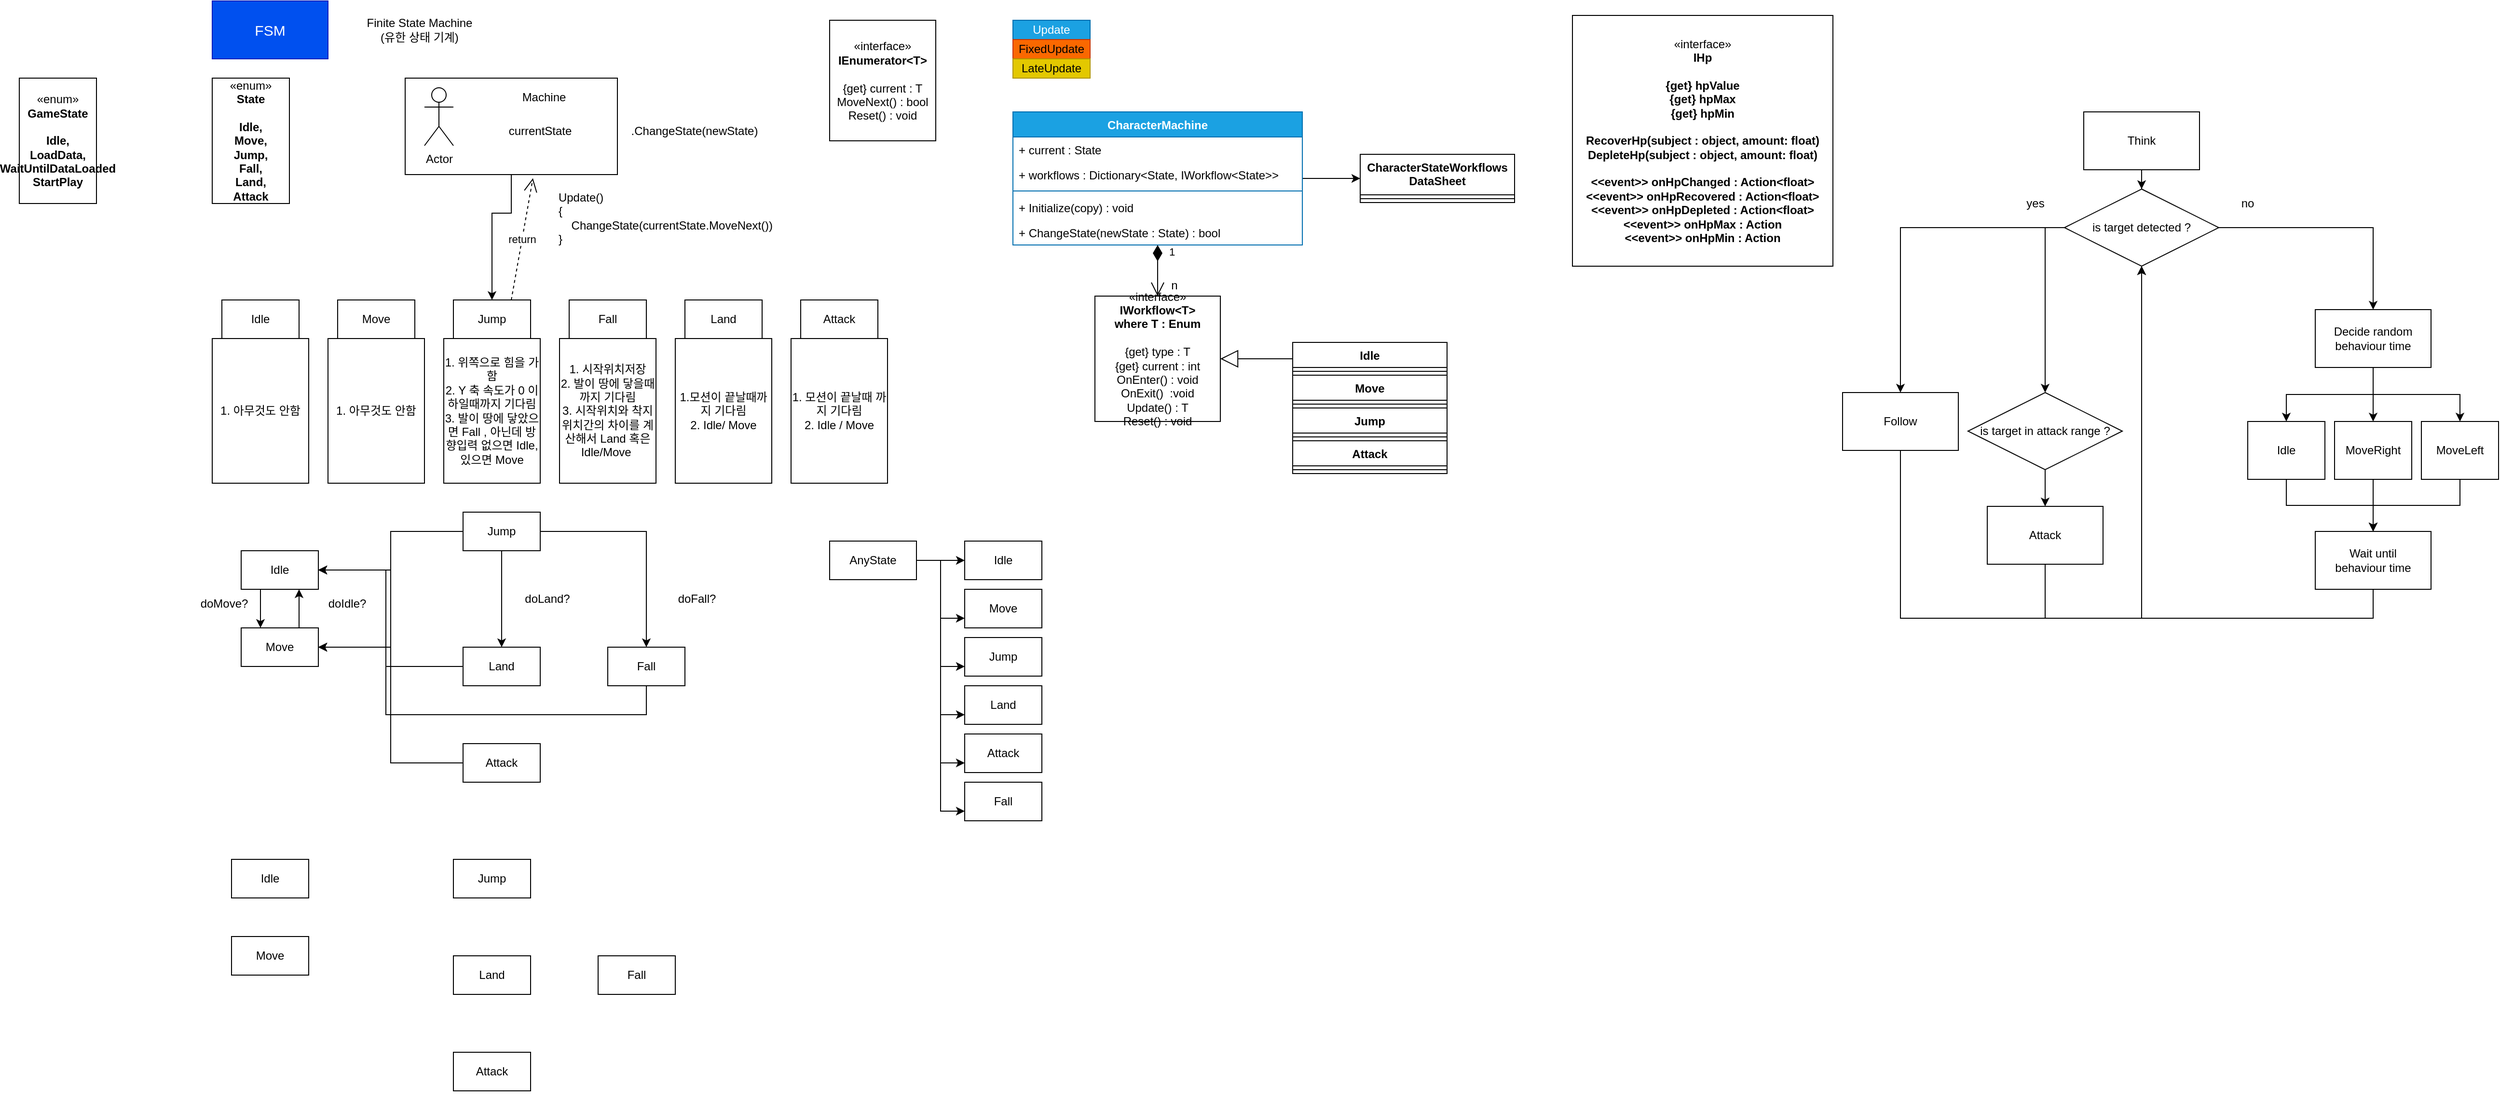 <mxfile version="22.0.3" type="device">
  <diagram id="C5RBs43oDa-KdzZeNtuy" name="Page-1">
    <mxGraphModel dx="2062" dy="628" grid="1" gridSize="10" guides="1" tooltips="1" connect="1" arrows="1" fold="1" page="1" pageScale="1" pageWidth="827" pageHeight="1169" math="0" shadow="0">
      <root>
        <mxCell id="WIyWlLk6GJQsqaUBKTNV-0" />
        <mxCell id="WIyWlLk6GJQsqaUBKTNV-1" parent="WIyWlLk6GJQsqaUBKTNV-0" />
        <mxCell id="bnlQOimCdnCWoGnJ-0to-18" style="edgeStyle=orthogonalEdgeStyle;rounded=0;orthogonalLoop=1;jettySize=auto;html=1;entryX=0.5;entryY=0;entryDx=0;entryDy=0;" parent="WIyWlLk6GJQsqaUBKTNV-1" source="bnlQOimCdnCWoGnJ-0to-15" target="bnlQOimCdnCWoGnJ-0to-5" edge="1">
          <mxGeometry relative="1" as="geometry">
            <Array as="points">
              <mxPoint x="330" y="240" />
              <mxPoint x="310" y="240" />
            </Array>
          </mxGeometry>
        </mxCell>
        <mxCell id="bnlQOimCdnCWoGnJ-0to-15" value="" style="rounded=0;whiteSpace=wrap;html=1;" parent="WIyWlLk6GJQsqaUBKTNV-1" vertex="1">
          <mxGeometry x="220" y="100" width="220" height="100" as="geometry" />
        </mxCell>
        <mxCell id="bnlQOimCdnCWoGnJ-0to-0" value="FSM" style="rounded=0;whiteSpace=wrap;html=1;fillColor=#0050ef;fontColor=#ffffff;strokeColor=#001DBC;fontSize=15;" parent="WIyWlLk6GJQsqaUBKTNV-1" vertex="1">
          <mxGeometry x="20" y="20" width="120" height="60" as="geometry" />
        </mxCell>
        <mxCell id="bnlQOimCdnCWoGnJ-0to-1" value="Finite State Machine&lt;br&gt;(유한 상태 기계)" style="text;html=1;strokeColor=none;fillColor=none;align=center;verticalAlign=middle;whiteSpace=wrap;rounded=0;" parent="WIyWlLk6GJQsqaUBKTNV-1" vertex="1">
          <mxGeometry x="150" y="20" width="170" height="60" as="geometry" />
        </mxCell>
        <mxCell id="bnlQOimCdnCWoGnJ-0to-2" value="Move" style="rounded=0;whiteSpace=wrap;html=1;" parent="WIyWlLk6GJQsqaUBKTNV-1" vertex="1">
          <mxGeometry x="150" y="330" width="80" height="40" as="geometry" />
        </mxCell>
        <mxCell id="bnlQOimCdnCWoGnJ-0to-3" value="Actor" style="shape=umlActor;verticalLabelPosition=bottom;verticalAlign=top;html=1;outlineConnect=0;" parent="WIyWlLk6GJQsqaUBKTNV-1" vertex="1">
          <mxGeometry x="240" y="110" width="30" height="60" as="geometry" />
        </mxCell>
        <mxCell id="bnlQOimCdnCWoGnJ-0to-4" value="Idle" style="rounded=0;whiteSpace=wrap;html=1;" parent="WIyWlLk6GJQsqaUBKTNV-1" vertex="1">
          <mxGeometry x="30" y="330" width="80" height="40" as="geometry" />
        </mxCell>
        <mxCell id="bnlQOimCdnCWoGnJ-0to-5" value="Jump" style="rounded=0;whiteSpace=wrap;html=1;" parent="WIyWlLk6GJQsqaUBKTNV-1" vertex="1">
          <mxGeometry x="270" y="330" width="80" height="40" as="geometry" />
        </mxCell>
        <mxCell id="bnlQOimCdnCWoGnJ-0to-6" value="Fall" style="rounded=0;whiteSpace=wrap;html=1;" parent="WIyWlLk6GJQsqaUBKTNV-1" vertex="1">
          <mxGeometry x="390" y="330" width="80" height="40" as="geometry" />
        </mxCell>
        <mxCell id="bnlQOimCdnCWoGnJ-0to-7" value="Land" style="rounded=0;whiteSpace=wrap;html=1;" parent="WIyWlLk6GJQsqaUBKTNV-1" vertex="1">
          <mxGeometry x="510" y="330" width="80" height="40" as="geometry" />
        </mxCell>
        <mxCell id="bnlQOimCdnCWoGnJ-0to-8" value="Attack" style="rounded=0;whiteSpace=wrap;html=1;" parent="WIyWlLk6GJQsqaUBKTNV-1" vertex="1">
          <mxGeometry x="630" y="330" width="80" height="40" as="geometry" />
        </mxCell>
        <mxCell id="bnlQOimCdnCWoGnJ-0to-9" value="1. 아무것도 안함" style="rounded=0;whiteSpace=wrap;html=1;" parent="WIyWlLk6GJQsqaUBKTNV-1" vertex="1">
          <mxGeometry x="20" y="370" width="100" height="150" as="geometry" />
        </mxCell>
        <mxCell id="bnlQOimCdnCWoGnJ-0to-10" value="1. 아무것도 안함" style="rounded=0;whiteSpace=wrap;html=1;" parent="WIyWlLk6GJQsqaUBKTNV-1" vertex="1">
          <mxGeometry x="140" y="370" width="100" height="150" as="geometry" />
        </mxCell>
        <mxCell id="bnlQOimCdnCWoGnJ-0to-11" value="1. 위쪽으로 힘을 가함&lt;br&gt;2. Y 축 속도가 0 이하일때까지 기다림&lt;br&gt;3. 발이 땅에 닿았으면 Fall , 아닌데 방향입력 없으면 Idle, 있으면 Move" style="rounded=0;whiteSpace=wrap;html=1;" parent="WIyWlLk6GJQsqaUBKTNV-1" vertex="1">
          <mxGeometry x="260" y="370" width="100" height="150" as="geometry" />
        </mxCell>
        <mxCell id="bnlQOimCdnCWoGnJ-0to-12" value="1. 시작위치저장&lt;br&gt;2. 발이 땅에 닿을때 까지 기다림&lt;br&gt;3. 시작위치와 착지위치간의 차이를 계산해서 Land 혹은 Idle/Move&amp;nbsp;" style="rounded=0;whiteSpace=wrap;html=1;" parent="WIyWlLk6GJQsqaUBKTNV-1" vertex="1">
          <mxGeometry x="380" y="370" width="100" height="150" as="geometry" />
        </mxCell>
        <mxCell id="bnlQOimCdnCWoGnJ-0to-13" value="1.모션이 끝날때까지 기다림&lt;br&gt;2. Idle/ Move" style="rounded=0;whiteSpace=wrap;html=1;" parent="WIyWlLk6GJQsqaUBKTNV-1" vertex="1">
          <mxGeometry x="500" y="370" width="100" height="150" as="geometry" />
        </mxCell>
        <mxCell id="bnlQOimCdnCWoGnJ-0to-14" value="1. 모션이 끝날때 까지 기다림&lt;br&gt;2. Idle / Move" style="rounded=0;whiteSpace=wrap;html=1;" parent="WIyWlLk6GJQsqaUBKTNV-1" vertex="1">
          <mxGeometry x="620" y="370" width="100" height="150" as="geometry" />
        </mxCell>
        <mxCell id="bnlQOimCdnCWoGnJ-0to-16" value="Machine" style="text;html=1;strokeColor=none;fillColor=none;align=center;verticalAlign=middle;whiteSpace=wrap;rounded=0;" parent="WIyWlLk6GJQsqaUBKTNV-1" vertex="1">
          <mxGeometry x="314" y="105" width="100" height="30" as="geometry" />
        </mxCell>
        <mxCell id="bnlQOimCdnCWoGnJ-0to-17" value=".ChangeState(newState)" style="text;html=1;strokeColor=none;fillColor=none;align=center;verticalAlign=middle;whiteSpace=wrap;rounded=0;" parent="WIyWlLk6GJQsqaUBKTNV-1" vertex="1">
          <mxGeometry x="450" y="135" width="140" height="40" as="geometry" />
        </mxCell>
        <mxCell id="bnlQOimCdnCWoGnJ-0to-20" value="«enum»&lt;br&gt;&lt;b&gt;State&lt;br&gt;&lt;br&gt;Idle,&lt;br&gt;Move,&lt;br&gt;Jump,&lt;br&gt;Fall,&lt;br&gt;Land,&lt;br&gt;Attack&lt;br&gt;&lt;/b&gt;" style="html=1;whiteSpace=wrap;" parent="WIyWlLk6GJQsqaUBKTNV-1" vertex="1">
          <mxGeometry x="20" y="100" width="80" height="130" as="geometry" />
        </mxCell>
        <mxCell id="bnlQOimCdnCWoGnJ-0to-21" value="currentState" style="text;html=1;strokeColor=none;fillColor=none;align=center;verticalAlign=middle;whiteSpace=wrap;rounded=0;" parent="WIyWlLk6GJQsqaUBKTNV-1" vertex="1">
          <mxGeometry x="310" y="140" width="100" height="30" as="geometry" />
        </mxCell>
        <mxCell id="bnlQOimCdnCWoGnJ-0to-22" value="&lt;div style=&quot;text-align: left;&quot;&gt;&lt;span style=&quot;background-color: initial;&quot;&gt;Update()&lt;/span&gt;&lt;/div&gt;&lt;div style=&quot;text-align: left;&quot;&gt;&lt;span style=&quot;background-color: initial;&quot;&gt;{&lt;/span&gt;&lt;/div&gt;&lt;div style=&quot;text-align: left;&quot;&gt;&lt;span style=&quot;background-color: initial;&quot;&gt;&amp;nbsp; &amp;nbsp; ChangeState(currentState.MoveNext())&lt;/span&gt;&lt;/div&gt;&lt;div style=&quot;text-align: left;&quot;&gt;&lt;span style=&quot;background-color: initial;&quot;&gt;}&lt;/span&gt;&lt;/div&gt;" style="text;html=1;strokeColor=none;fillColor=none;align=center;verticalAlign=middle;whiteSpace=wrap;rounded=0;" parent="WIyWlLk6GJQsqaUBKTNV-1" vertex="1">
          <mxGeometry x="360" y="210" width="260" height="70" as="geometry" />
        </mxCell>
        <mxCell id="bnlQOimCdnCWoGnJ-0to-23" value="return" style="endArrow=open;endSize=12;dashed=1;html=1;rounded=0;exitX=0.75;exitY=0;exitDx=0;exitDy=0;entryX=0.602;entryY=1.037;entryDx=0;entryDy=0;entryPerimeter=0;" parent="WIyWlLk6GJQsqaUBKTNV-1" source="bnlQOimCdnCWoGnJ-0to-5" target="bnlQOimCdnCWoGnJ-0to-15" edge="1">
          <mxGeometry width="160" relative="1" as="geometry">
            <mxPoint x="340" y="310" as="sourcePoint" />
            <mxPoint x="500" y="310" as="targetPoint" />
          </mxGeometry>
        </mxCell>
        <mxCell id="bnlQOimCdnCWoGnJ-0to-33" style="edgeStyle=orthogonalEdgeStyle;rounded=0;orthogonalLoop=1;jettySize=auto;html=1;entryX=0.75;entryY=1;entryDx=0;entryDy=0;" parent="WIyWlLk6GJQsqaUBKTNV-1" source="bnlQOimCdnCWoGnJ-0to-25" target="bnlQOimCdnCWoGnJ-0to-26" edge="1">
          <mxGeometry relative="1" as="geometry">
            <Array as="points">
              <mxPoint x="110" y="660" />
              <mxPoint x="110" y="660" />
            </Array>
          </mxGeometry>
        </mxCell>
        <mxCell id="bnlQOimCdnCWoGnJ-0to-25" value="Move" style="rounded=0;whiteSpace=wrap;html=1;" parent="WIyWlLk6GJQsqaUBKTNV-1" vertex="1">
          <mxGeometry x="50" y="670" width="80" height="40" as="geometry" />
        </mxCell>
        <mxCell id="bnlQOimCdnCWoGnJ-0to-31" style="edgeStyle=orthogonalEdgeStyle;rounded=0;orthogonalLoop=1;jettySize=auto;html=1;entryX=0.25;entryY=0;entryDx=0;entryDy=0;exitX=0.25;exitY=1;exitDx=0;exitDy=0;" parent="WIyWlLk6GJQsqaUBKTNV-1" source="bnlQOimCdnCWoGnJ-0to-26" target="bnlQOimCdnCWoGnJ-0to-25" edge="1">
          <mxGeometry relative="1" as="geometry" />
        </mxCell>
        <mxCell id="bnlQOimCdnCWoGnJ-0to-26" value="Idle" style="rounded=0;whiteSpace=wrap;html=1;" parent="WIyWlLk6GJQsqaUBKTNV-1" vertex="1">
          <mxGeometry x="50" y="590" width="80" height="40" as="geometry" />
        </mxCell>
        <mxCell id="bnlQOimCdnCWoGnJ-0to-35" style="edgeStyle=orthogonalEdgeStyle;rounded=0;orthogonalLoop=1;jettySize=auto;html=1;entryX=0.5;entryY=0;entryDx=0;entryDy=0;" parent="WIyWlLk6GJQsqaUBKTNV-1" source="bnlQOimCdnCWoGnJ-0to-27" target="bnlQOimCdnCWoGnJ-0to-28" edge="1">
          <mxGeometry relative="1" as="geometry" />
        </mxCell>
        <mxCell id="bnlQOimCdnCWoGnJ-0to-37" style="edgeStyle=orthogonalEdgeStyle;rounded=0;orthogonalLoop=1;jettySize=auto;html=1;entryX=0.5;entryY=0;entryDx=0;entryDy=0;" parent="WIyWlLk6GJQsqaUBKTNV-1" source="bnlQOimCdnCWoGnJ-0to-27" target="bnlQOimCdnCWoGnJ-0to-29" edge="1">
          <mxGeometry relative="1" as="geometry" />
        </mxCell>
        <mxCell id="bnlQOimCdnCWoGnJ-0to-46" style="edgeStyle=orthogonalEdgeStyle;rounded=0;orthogonalLoop=1;jettySize=auto;html=1;entryX=1;entryY=0.5;entryDx=0;entryDy=0;" parent="WIyWlLk6GJQsqaUBKTNV-1" source="bnlQOimCdnCWoGnJ-0to-27" target="bnlQOimCdnCWoGnJ-0to-26" edge="1">
          <mxGeometry relative="1" as="geometry" />
        </mxCell>
        <mxCell id="bnlQOimCdnCWoGnJ-0to-47" style="edgeStyle=orthogonalEdgeStyle;rounded=0;orthogonalLoop=1;jettySize=auto;html=1;entryX=1;entryY=0.5;entryDx=0;entryDy=0;" parent="WIyWlLk6GJQsqaUBKTNV-1" source="bnlQOimCdnCWoGnJ-0to-27" target="bnlQOimCdnCWoGnJ-0to-25" edge="1">
          <mxGeometry relative="1" as="geometry" />
        </mxCell>
        <mxCell id="bnlQOimCdnCWoGnJ-0to-27" value="Jump" style="rounded=0;whiteSpace=wrap;html=1;" parent="WIyWlLk6GJQsqaUBKTNV-1" vertex="1">
          <mxGeometry x="280" y="550" width="80" height="40" as="geometry" />
        </mxCell>
        <mxCell id="bnlQOimCdnCWoGnJ-0to-42" style="edgeStyle=orthogonalEdgeStyle;rounded=0;orthogonalLoop=1;jettySize=auto;html=1;entryX=1;entryY=0.5;entryDx=0;entryDy=0;" parent="WIyWlLk6GJQsqaUBKTNV-1" source="bnlQOimCdnCWoGnJ-0to-28" target="bnlQOimCdnCWoGnJ-0to-26" edge="1">
          <mxGeometry relative="1" as="geometry">
            <Array as="points">
              <mxPoint x="470" y="760" />
              <mxPoint x="200" y="760" />
              <mxPoint x="200" y="610" />
            </Array>
          </mxGeometry>
        </mxCell>
        <mxCell id="bnlQOimCdnCWoGnJ-0to-43" style="edgeStyle=orthogonalEdgeStyle;rounded=0;orthogonalLoop=1;jettySize=auto;html=1;" parent="WIyWlLk6GJQsqaUBKTNV-1" source="bnlQOimCdnCWoGnJ-0to-28" target="bnlQOimCdnCWoGnJ-0to-25" edge="1">
          <mxGeometry relative="1" as="geometry">
            <Array as="points">
              <mxPoint x="470" y="760" />
              <mxPoint x="200" y="760" />
              <mxPoint x="200" y="690" />
            </Array>
          </mxGeometry>
        </mxCell>
        <mxCell id="bnlQOimCdnCWoGnJ-0to-28" value="Fall" style="rounded=0;whiteSpace=wrap;html=1;" parent="WIyWlLk6GJQsqaUBKTNV-1" vertex="1">
          <mxGeometry x="430" y="690" width="80" height="40" as="geometry" />
        </mxCell>
        <mxCell id="bnlQOimCdnCWoGnJ-0to-40" style="edgeStyle=orthogonalEdgeStyle;rounded=0;orthogonalLoop=1;jettySize=auto;html=1;entryX=1;entryY=0.5;entryDx=0;entryDy=0;" parent="WIyWlLk6GJQsqaUBKTNV-1" source="bnlQOimCdnCWoGnJ-0to-29" target="bnlQOimCdnCWoGnJ-0to-25" edge="1">
          <mxGeometry relative="1" as="geometry">
            <Array as="points">
              <mxPoint x="200" y="710" />
              <mxPoint x="200" y="690" />
            </Array>
          </mxGeometry>
        </mxCell>
        <mxCell id="bnlQOimCdnCWoGnJ-0to-41" style="edgeStyle=orthogonalEdgeStyle;rounded=0;orthogonalLoop=1;jettySize=auto;html=1;entryX=1;entryY=0.5;entryDx=0;entryDy=0;" parent="WIyWlLk6GJQsqaUBKTNV-1" source="bnlQOimCdnCWoGnJ-0to-29" target="bnlQOimCdnCWoGnJ-0to-26" edge="1">
          <mxGeometry relative="1" as="geometry">
            <Array as="points">
              <mxPoint x="200" y="710" />
              <mxPoint x="200" y="610" />
            </Array>
          </mxGeometry>
        </mxCell>
        <mxCell id="bnlQOimCdnCWoGnJ-0to-29" value="Land" style="rounded=0;whiteSpace=wrap;html=1;" parent="WIyWlLk6GJQsqaUBKTNV-1" vertex="1">
          <mxGeometry x="280" y="690" width="80" height="40" as="geometry" />
        </mxCell>
        <mxCell id="bnlQOimCdnCWoGnJ-0to-44" style="edgeStyle=orthogonalEdgeStyle;rounded=0;orthogonalLoop=1;jettySize=auto;html=1;entryX=1;entryY=0.5;entryDx=0;entryDy=0;" parent="WIyWlLk6GJQsqaUBKTNV-1" source="bnlQOimCdnCWoGnJ-0to-30" target="bnlQOimCdnCWoGnJ-0to-26" edge="1">
          <mxGeometry relative="1" as="geometry" />
        </mxCell>
        <mxCell id="bnlQOimCdnCWoGnJ-0to-45" style="edgeStyle=orthogonalEdgeStyle;rounded=0;orthogonalLoop=1;jettySize=auto;html=1;entryX=1;entryY=0.5;entryDx=0;entryDy=0;" parent="WIyWlLk6GJQsqaUBKTNV-1" source="bnlQOimCdnCWoGnJ-0to-30" target="bnlQOimCdnCWoGnJ-0to-25" edge="1">
          <mxGeometry relative="1" as="geometry" />
        </mxCell>
        <mxCell id="bnlQOimCdnCWoGnJ-0to-30" value="Attack" style="rounded=0;whiteSpace=wrap;html=1;" parent="WIyWlLk6GJQsqaUBKTNV-1" vertex="1">
          <mxGeometry x="280" y="790" width="80" height="40" as="geometry" />
        </mxCell>
        <mxCell id="bnlQOimCdnCWoGnJ-0to-32" value="doIdle?" style="text;html=1;strokeColor=none;fillColor=none;align=center;verticalAlign=middle;whiteSpace=wrap;rounded=0;" parent="WIyWlLk6GJQsqaUBKTNV-1" vertex="1">
          <mxGeometry x="120" y="630" width="80" height="30" as="geometry" />
        </mxCell>
        <mxCell id="bnlQOimCdnCWoGnJ-0to-34" value="doMove?" style="text;html=1;strokeColor=none;fillColor=none;align=center;verticalAlign=middle;whiteSpace=wrap;rounded=0;" parent="WIyWlLk6GJQsqaUBKTNV-1" vertex="1">
          <mxGeometry y="630" width="65" height="30" as="geometry" />
        </mxCell>
        <mxCell id="bnlQOimCdnCWoGnJ-0to-36" value="doLand?" style="text;html=1;strokeColor=none;fillColor=none;align=center;verticalAlign=middle;whiteSpace=wrap;rounded=0;" parent="WIyWlLk6GJQsqaUBKTNV-1" vertex="1">
          <mxGeometry x="325" y="610" width="85" height="60" as="geometry" />
        </mxCell>
        <mxCell id="bnlQOimCdnCWoGnJ-0to-38" value="doFall?" style="text;html=1;strokeColor=none;fillColor=none;align=center;verticalAlign=middle;whiteSpace=wrap;rounded=0;" parent="WIyWlLk6GJQsqaUBKTNV-1" vertex="1">
          <mxGeometry x="480" y="610" width="85" height="60" as="geometry" />
        </mxCell>
        <mxCell id="bnlQOimCdnCWoGnJ-0to-39" style="edgeStyle=orthogonalEdgeStyle;rounded=0;orthogonalLoop=1;jettySize=auto;html=1;exitX=0.5;exitY=1;exitDx=0;exitDy=0;" parent="WIyWlLk6GJQsqaUBKTNV-1" source="bnlQOimCdnCWoGnJ-0to-30" target="bnlQOimCdnCWoGnJ-0to-30" edge="1">
          <mxGeometry relative="1" as="geometry" />
        </mxCell>
        <mxCell id="bnlQOimCdnCWoGnJ-0to-49" value="Move" style="rounded=0;whiteSpace=wrap;html=1;" parent="WIyWlLk6GJQsqaUBKTNV-1" vertex="1">
          <mxGeometry x="40" y="990" width="80" height="40" as="geometry" />
        </mxCell>
        <mxCell id="bnlQOimCdnCWoGnJ-0to-51" value="Idle" style="rounded=0;whiteSpace=wrap;html=1;" parent="WIyWlLk6GJQsqaUBKTNV-1" vertex="1">
          <mxGeometry x="40" y="910" width="80" height="40" as="geometry" />
        </mxCell>
        <mxCell id="bnlQOimCdnCWoGnJ-0to-56" value="Jump" style="rounded=0;whiteSpace=wrap;html=1;" parent="WIyWlLk6GJQsqaUBKTNV-1" vertex="1">
          <mxGeometry x="270" y="910" width="80" height="40" as="geometry" />
        </mxCell>
        <mxCell id="bnlQOimCdnCWoGnJ-0to-59" value="Fall" style="rounded=0;whiteSpace=wrap;html=1;" parent="WIyWlLk6GJQsqaUBKTNV-1" vertex="1">
          <mxGeometry x="420" y="1010" width="80" height="40" as="geometry" />
        </mxCell>
        <mxCell id="bnlQOimCdnCWoGnJ-0to-62" value="Land" style="rounded=0;whiteSpace=wrap;html=1;" parent="WIyWlLk6GJQsqaUBKTNV-1" vertex="1">
          <mxGeometry x="270" y="1010" width="80" height="40" as="geometry" />
        </mxCell>
        <mxCell id="bnlQOimCdnCWoGnJ-0to-65" value="Attack" style="rounded=0;whiteSpace=wrap;html=1;" parent="WIyWlLk6GJQsqaUBKTNV-1" vertex="1">
          <mxGeometry x="270" y="1110" width="80" height="40" as="geometry" />
        </mxCell>
        <mxCell id="bnlQOimCdnCWoGnJ-0to-69" style="edgeStyle=orthogonalEdgeStyle;rounded=0;orthogonalLoop=1;jettySize=auto;html=1;exitX=0.5;exitY=1;exitDx=0;exitDy=0;" parent="WIyWlLk6GJQsqaUBKTNV-1" source="bnlQOimCdnCWoGnJ-0to-65" target="bnlQOimCdnCWoGnJ-0to-65" edge="1">
          <mxGeometry relative="1" as="geometry" />
        </mxCell>
        <mxCell id="bnlQOimCdnCWoGnJ-0to-78" style="edgeStyle=orthogonalEdgeStyle;rounded=0;orthogonalLoop=1;jettySize=auto;html=1;entryX=0;entryY=0.5;entryDx=0;entryDy=0;" parent="WIyWlLk6GJQsqaUBKTNV-1" source="bnlQOimCdnCWoGnJ-0to-70" target="bnlQOimCdnCWoGnJ-0to-72" edge="1">
          <mxGeometry relative="1" as="geometry" />
        </mxCell>
        <mxCell id="bnlQOimCdnCWoGnJ-0to-79" style="edgeStyle=orthogonalEdgeStyle;rounded=0;orthogonalLoop=1;jettySize=auto;html=1;entryX=0;entryY=0.75;entryDx=0;entryDy=0;" parent="WIyWlLk6GJQsqaUBKTNV-1" source="bnlQOimCdnCWoGnJ-0to-70" target="bnlQOimCdnCWoGnJ-0to-71" edge="1">
          <mxGeometry relative="1" as="geometry" />
        </mxCell>
        <mxCell id="bnlQOimCdnCWoGnJ-0to-80" style="edgeStyle=orthogonalEdgeStyle;rounded=0;orthogonalLoop=1;jettySize=auto;html=1;entryX=0;entryY=0.75;entryDx=0;entryDy=0;" parent="WIyWlLk6GJQsqaUBKTNV-1" source="bnlQOimCdnCWoGnJ-0to-70" target="bnlQOimCdnCWoGnJ-0to-73" edge="1">
          <mxGeometry relative="1" as="geometry" />
        </mxCell>
        <mxCell id="bnlQOimCdnCWoGnJ-0to-81" style="edgeStyle=orthogonalEdgeStyle;rounded=0;orthogonalLoop=1;jettySize=auto;html=1;entryX=0;entryY=0.75;entryDx=0;entryDy=0;" parent="WIyWlLk6GJQsqaUBKTNV-1" source="bnlQOimCdnCWoGnJ-0to-70" target="bnlQOimCdnCWoGnJ-0to-75" edge="1">
          <mxGeometry relative="1" as="geometry" />
        </mxCell>
        <mxCell id="bnlQOimCdnCWoGnJ-0to-82" style="edgeStyle=orthogonalEdgeStyle;rounded=0;orthogonalLoop=1;jettySize=auto;html=1;entryX=0;entryY=0.75;entryDx=0;entryDy=0;" parent="WIyWlLk6GJQsqaUBKTNV-1" source="bnlQOimCdnCWoGnJ-0to-70" target="bnlQOimCdnCWoGnJ-0to-76" edge="1">
          <mxGeometry relative="1" as="geometry" />
        </mxCell>
        <mxCell id="bnlQOimCdnCWoGnJ-0to-83" style="edgeStyle=orthogonalEdgeStyle;rounded=0;orthogonalLoop=1;jettySize=auto;html=1;entryX=0;entryY=0.75;entryDx=0;entryDy=0;" parent="WIyWlLk6GJQsqaUBKTNV-1" source="bnlQOimCdnCWoGnJ-0to-70" target="bnlQOimCdnCWoGnJ-0to-74" edge="1">
          <mxGeometry relative="1" as="geometry" />
        </mxCell>
        <mxCell id="bnlQOimCdnCWoGnJ-0to-70" value="AnyState" style="rounded=0;whiteSpace=wrap;html=1;" parent="WIyWlLk6GJQsqaUBKTNV-1" vertex="1">
          <mxGeometry x="660" y="580" width="90" height="40" as="geometry" />
        </mxCell>
        <mxCell id="bnlQOimCdnCWoGnJ-0to-71" value="Move" style="rounded=0;whiteSpace=wrap;html=1;" parent="WIyWlLk6GJQsqaUBKTNV-1" vertex="1">
          <mxGeometry x="800" y="630" width="80" height="40" as="geometry" />
        </mxCell>
        <mxCell id="bnlQOimCdnCWoGnJ-0to-72" value="Idle" style="rounded=0;whiteSpace=wrap;html=1;" parent="WIyWlLk6GJQsqaUBKTNV-1" vertex="1">
          <mxGeometry x="800" y="580" width="80" height="40" as="geometry" />
        </mxCell>
        <mxCell id="bnlQOimCdnCWoGnJ-0to-73" value="Jump" style="rounded=0;whiteSpace=wrap;html=1;" parent="WIyWlLk6GJQsqaUBKTNV-1" vertex="1">
          <mxGeometry x="800" y="680" width="80" height="40" as="geometry" />
        </mxCell>
        <mxCell id="bnlQOimCdnCWoGnJ-0to-74" value="Fall" style="rounded=0;whiteSpace=wrap;html=1;" parent="WIyWlLk6GJQsqaUBKTNV-1" vertex="1">
          <mxGeometry x="800" y="830" width="80" height="40" as="geometry" />
        </mxCell>
        <mxCell id="bnlQOimCdnCWoGnJ-0to-75" value="Land" style="rounded=0;whiteSpace=wrap;html=1;" parent="WIyWlLk6GJQsqaUBKTNV-1" vertex="1">
          <mxGeometry x="800" y="730" width="80" height="40" as="geometry" />
        </mxCell>
        <mxCell id="bnlQOimCdnCWoGnJ-0to-76" value="Attack" style="rounded=0;whiteSpace=wrap;html=1;" parent="WIyWlLk6GJQsqaUBKTNV-1" vertex="1">
          <mxGeometry x="800" y="780" width="80" height="40" as="geometry" />
        </mxCell>
        <mxCell id="bnlQOimCdnCWoGnJ-0to-77" style="edgeStyle=orthogonalEdgeStyle;rounded=0;orthogonalLoop=1;jettySize=auto;html=1;exitX=0.5;exitY=1;exitDx=0;exitDy=0;" parent="WIyWlLk6GJQsqaUBKTNV-1" source="bnlQOimCdnCWoGnJ-0to-76" target="bnlQOimCdnCWoGnJ-0to-76" edge="1">
          <mxGeometry relative="1" as="geometry" />
        </mxCell>
        <mxCell id="bnlQOimCdnCWoGnJ-0to-84" value="«interface»&lt;br&gt;&lt;b&gt;IEnumerator&amp;lt;T&amp;gt;&lt;br&gt;&lt;/b&gt;&lt;br&gt;{get} current : T&lt;br&gt;MoveNext() : bool&lt;br&gt;Reset() : void" style="html=1;whiteSpace=wrap;" parent="WIyWlLk6GJQsqaUBKTNV-1" vertex="1">
          <mxGeometry x="660" y="40" width="110" height="125" as="geometry" />
        </mxCell>
        <mxCell id="bnlQOimCdnCWoGnJ-0to-85" value="«interface»&lt;br&gt;&lt;b&gt;IWorkflow&amp;lt;T&amp;gt;&lt;br&gt;where T : Enum&lt;br&gt;&lt;/b&gt;&lt;br&gt;{get} type : T&lt;br&gt;{get} current : int&lt;br&gt;OnEnter() : void&lt;br&gt;OnExit()&amp;nbsp; :void&lt;br&gt;Update() : T&lt;br&gt;Reset() : void" style="html=1;whiteSpace=wrap;" parent="WIyWlLk6GJQsqaUBKTNV-1" vertex="1">
          <mxGeometry x="935" y="326" width="130" height="130" as="geometry" />
        </mxCell>
        <mxCell id="bnlQOimCdnCWoGnJ-0to-86" value="«enum»&lt;br&gt;&lt;b&gt;GameState&lt;br&gt;&lt;br&gt;Idle,&lt;br&gt;LoadData,&lt;br&gt;WaitUntilDataLoaded&lt;br&gt;StartPlay&lt;br&gt;&lt;/b&gt;" style="html=1;whiteSpace=wrap;" parent="WIyWlLk6GJQsqaUBKTNV-1" vertex="1">
          <mxGeometry x="-180" y="100" width="80" height="130" as="geometry" />
        </mxCell>
        <mxCell id="bnlQOimCdnCWoGnJ-0to-87" value="Idle" style="swimlane;fontStyle=1;align=center;verticalAlign=top;childLayout=stackLayout;horizontal=1;startSize=26;horizontalStack=0;resizeParent=1;resizeParentMax=0;resizeLast=0;collapsible=1;marginBottom=0;whiteSpace=wrap;html=1;" parent="WIyWlLk6GJQsqaUBKTNV-1" vertex="1">
          <mxGeometry x="1140" y="374" width="160" height="34" as="geometry" />
        </mxCell>
        <mxCell id="bnlQOimCdnCWoGnJ-0to-89" value="" style="line;strokeWidth=1;fillColor=none;align=left;verticalAlign=middle;spacingTop=-1;spacingLeft=3;spacingRight=3;rotatable=0;labelPosition=right;points=[];portConstraint=eastwest;strokeColor=inherit;" parent="bnlQOimCdnCWoGnJ-0to-87" vertex="1">
          <mxGeometry y="26" width="160" height="8" as="geometry" />
        </mxCell>
        <mxCell id="bnlQOimCdnCWoGnJ-0to-91" value="" style="endArrow=block;endSize=16;endFill=0;html=1;rounded=0;" parent="WIyWlLk6GJQsqaUBKTNV-1" source="bnlQOimCdnCWoGnJ-0to-87" target="bnlQOimCdnCWoGnJ-0to-85" edge="1">
          <mxGeometry width="160" relative="1" as="geometry">
            <mxPoint x="1200" y="434" as="sourcePoint" />
            <mxPoint x="1360" y="434" as="targetPoint" />
            <Array as="points">
              <mxPoint x="1100" y="391" />
            </Array>
          </mxGeometry>
        </mxCell>
        <mxCell id="bnlQOimCdnCWoGnJ-0to-92" value="Move" style="swimlane;fontStyle=1;align=center;verticalAlign=top;childLayout=stackLayout;horizontal=1;startSize=26;horizontalStack=0;resizeParent=1;resizeParentMax=0;resizeLast=0;collapsible=1;marginBottom=0;whiteSpace=wrap;html=1;" parent="WIyWlLk6GJQsqaUBKTNV-1" vertex="1">
          <mxGeometry x="1140" y="408" width="160" height="34" as="geometry" />
        </mxCell>
        <mxCell id="bnlQOimCdnCWoGnJ-0to-93" value="" style="line;strokeWidth=1;fillColor=none;align=left;verticalAlign=middle;spacingTop=-1;spacingLeft=3;spacingRight=3;rotatable=0;labelPosition=right;points=[];portConstraint=eastwest;strokeColor=inherit;" parent="bnlQOimCdnCWoGnJ-0to-92" vertex="1">
          <mxGeometry y="26" width="160" height="8" as="geometry" />
        </mxCell>
        <mxCell id="bnlQOimCdnCWoGnJ-0to-94" value="Jump" style="swimlane;fontStyle=1;align=center;verticalAlign=top;childLayout=stackLayout;horizontal=1;startSize=26;horizontalStack=0;resizeParent=1;resizeParentMax=0;resizeLast=0;collapsible=1;marginBottom=0;whiteSpace=wrap;html=1;" parent="WIyWlLk6GJQsqaUBKTNV-1" vertex="1">
          <mxGeometry x="1140" y="442" width="160" height="34" as="geometry" />
        </mxCell>
        <mxCell id="bnlQOimCdnCWoGnJ-0to-95" value="" style="line;strokeWidth=1;fillColor=none;align=left;verticalAlign=middle;spacingTop=-1;spacingLeft=3;spacingRight=3;rotatable=0;labelPosition=right;points=[];portConstraint=eastwest;strokeColor=inherit;" parent="bnlQOimCdnCWoGnJ-0to-94" vertex="1">
          <mxGeometry y="26" width="160" height="8" as="geometry" />
        </mxCell>
        <mxCell id="bnlQOimCdnCWoGnJ-0to-96" value="Attack" style="swimlane;fontStyle=1;align=center;verticalAlign=top;childLayout=stackLayout;horizontal=1;startSize=26;horizontalStack=0;resizeParent=1;resizeParentMax=0;resizeLast=0;collapsible=1;marginBottom=0;whiteSpace=wrap;html=1;" parent="WIyWlLk6GJQsqaUBKTNV-1" vertex="1">
          <mxGeometry x="1140" y="476" width="160" height="34" as="geometry" />
        </mxCell>
        <mxCell id="bnlQOimCdnCWoGnJ-0to-97" value="" style="line;strokeWidth=1;fillColor=none;align=left;verticalAlign=middle;spacingTop=-1;spacingLeft=3;spacingRight=3;rotatable=0;labelPosition=right;points=[];portConstraint=eastwest;strokeColor=inherit;" parent="bnlQOimCdnCWoGnJ-0to-96" vertex="1">
          <mxGeometry y="26" width="160" height="8" as="geometry" />
        </mxCell>
        <mxCell id="GsF63oC_604vNOR1dG97-15" style="edgeStyle=orthogonalEdgeStyle;rounded=0;orthogonalLoop=1;jettySize=auto;html=1;entryX=0;entryY=0.5;entryDx=0;entryDy=0;" parent="WIyWlLk6GJQsqaUBKTNV-1" source="bnlQOimCdnCWoGnJ-0to-98" target="GsF63oC_604vNOR1dG97-13" edge="1">
          <mxGeometry relative="1" as="geometry" />
        </mxCell>
        <mxCell id="bnlQOimCdnCWoGnJ-0to-98" value="CharacterMachine" style="swimlane;fontStyle=1;align=center;verticalAlign=top;childLayout=stackLayout;horizontal=1;startSize=26;horizontalStack=0;resizeParent=1;resizeParentMax=0;resizeLast=0;collapsible=1;marginBottom=0;whiteSpace=wrap;html=1;fillColor=#1ba1e2;fontColor=#ffffff;strokeColor=#006EAF;" parent="WIyWlLk6GJQsqaUBKTNV-1" vertex="1">
          <mxGeometry x="850" y="135" width="300" height="138" as="geometry" />
        </mxCell>
        <mxCell id="bnlQOimCdnCWoGnJ-0to-122" value="+ current : State" style="text;strokeColor=none;fillColor=none;align=left;verticalAlign=top;spacingLeft=4;spacingRight=4;overflow=hidden;rotatable=0;points=[[0,0.5],[1,0.5]];portConstraint=eastwest;whiteSpace=wrap;html=1;" parent="bnlQOimCdnCWoGnJ-0to-98" vertex="1">
          <mxGeometry y="26" width="300" height="26" as="geometry" />
        </mxCell>
        <mxCell id="bnlQOimCdnCWoGnJ-0to-108" value="+ workflows : Dictionary&amp;lt;State, IWorkflow&amp;lt;State&amp;gt;&amp;gt;" style="text;strokeColor=none;fillColor=none;align=left;verticalAlign=top;spacingLeft=4;spacingRight=4;overflow=hidden;rotatable=0;points=[[0,0.5],[1,0.5]];portConstraint=eastwest;whiteSpace=wrap;html=1;" parent="bnlQOimCdnCWoGnJ-0to-98" vertex="1">
          <mxGeometry y="52" width="300" height="26" as="geometry" />
        </mxCell>
        <mxCell id="bnlQOimCdnCWoGnJ-0to-100" value="" style="line;strokeWidth=1;fillColor=none;align=left;verticalAlign=middle;spacingTop=-1;spacingLeft=3;spacingRight=3;rotatable=0;labelPosition=right;points=[];portConstraint=eastwest;strokeColor=inherit;" parent="bnlQOimCdnCWoGnJ-0to-98" vertex="1">
          <mxGeometry y="78" width="300" height="8" as="geometry" />
        </mxCell>
        <mxCell id="ZNiXKqvvG7-JJ7bFIcSB-0" value="+ Initialize(copy) : void" style="text;strokeColor=none;fillColor=none;align=left;verticalAlign=top;spacingLeft=4;spacingRight=4;overflow=hidden;rotatable=0;points=[[0,0.5],[1,0.5]];portConstraint=eastwest;whiteSpace=wrap;html=1;" parent="bnlQOimCdnCWoGnJ-0to-98" vertex="1">
          <mxGeometry y="86" width="300" height="26" as="geometry" />
        </mxCell>
        <mxCell id="bnlQOimCdnCWoGnJ-0to-121" value="+ ChangeState(newState : State) : bool" style="text;strokeColor=none;fillColor=none;align=left;verticalAlign=top;spacingLeft=4;spacingRight=4;overflow=hidden;rotatable=0;points=[[0,0.5],[1,0.5]];portConstraint=eastwest;whiteSpace=wrap;html=1;" parent="bnlQOimCdnCWoGnJ-0to-98" vertex="1">
          <mxGeometry y="112" width="300" height="26" as="geometry" />
        </mxCell>
        <mxCell id="bnlQOimCdnCWoGnJ-0to-102" value="1" style="endArrow=open;html=1;endSize=12;startArrow=diamondThin;startSize=14;startFill=1;edgeStyle=orthogonalEdgeStyle;align=left;verticalAlign=bottom;rounded=0;" parent="WIyWlLk6GJQsqaUBKTNV-1" source="bnlQOimCdnCWoGnJ-0to-98" target="bnlQOimCdnCWoGnJ-0to-85" edge="1">
          <mxGeometry x="-0.418" y="10" relative="1" as="geometry">
            <mxPoint x="1000" y="273" as="sourcePoint" />
            <mxPoint x="1220" y="374" as="targetPoint" />
            <mxPoint as="offset" />
          </mxGeometry>
        </mxCell>
        <mxCell id="bnlQOimCdnCWoGnJ-0to-103" value="n" style="text;html=1;strokeColor=none;fillColor=none;align=center;verticalAlign=middle;whiteSpace=wrap;rounded=0;" parent="WIyWlLk6GJQsqaUBKTNV-1" vertex="1">
          <mxGeometry x="1005" y="304" width="25" height="22" as="geometry" />
        </mxCell>
        <mxCell id="bnlQOimCdnCWoGnJ-0to-111" value="Update" style="html=1;whiteSpace=wrap;fillColor=#1ba1e2;fontColor=#ffffff;strokeColor=#006EAF;" parent="WIyWlLk6GJQsqaUBKTNV-1" vertex="1">
          <mxGeometry x="850" y="40" width="80" height="20" as="geometry" />
        </mxCell>
        <mxCell id="bnlQOimCdnCWoGnJ-0to-119" value="FixedUpdate" style="html=1;whiteSpace=wrap;fillColor=#fa6800;fontColor=#000000;strokeColor=#C73500;" parent="WIyWlLk6GJQsqaUBKTNV-1" vertex="1">
          <mxGeometry x="850" y="60" width="80" height="20" as="geometry" />
        </mxCell>
        <mxCell id="bnlQOimCdnCWoGnJ-0to-120" value="LateUpdate" style="html=1;whiteSpace=wrap;fillColor=#e3c800;fontColor=#000000;strokeColor=#B09500;" parent="WIyWlLk6GJQsqaUBKTNV-1" vertex="1">
          <mxGeometry x="850" y="80" width="80" height="20" as="geometry" />
        </mxCell>
        <mxCell id="GsF63oC_604vNOR1dG97-13" value="CharacterStateWorkflows&lt;br&gt;DataSheet" style="swimlane;fontStyle=1;align=center;verticalAlign=top;childLayout=stackLayout;horizontal=1;startSize=42;horizontalStack=0;resizeParent=1;resizeParentMax=0;resizeLast=0;collapsible=1;marginBottom=0;whiteSpace=wrap;html=1;" parent="WIyWlLk6GJQsqaUBKTNV-1" vertex="1">
          <mxGeometry x="1210" y="179" width="160" height="50" as="geometry" />
        </mxCell>
        <mxCell id="GsF63oC_604vNOR1dG97-14" value="" style="line;strokeWidth=1;fillColor=none;align=left;verticalAlign=middle;spacingTop=-1;spacingLeft=3;spacingRight=3;rotatable=0;labelPosition=right;points=[];portConstraint=eastwest;strokeColor=inherit;" parent="GsF63oC_604vNOR1dG97-13" vertex="1">
          <mxGeometry y="42" width="160" height="8" as="geometry" />
        </mxCell>
        <mxCell id="i8r1jTOne4frq4C4r5RT-0" value="«interface»&lt;br&gt;&lt;b&gt;IHp&lt;br&gt;&lt;br&gt;{get} hpValue&lt;br&gt;{get} hpMax&lt;br&gt;{get} hpMin&lt;br&gt;&lt;br&gt;RecoverHp(subject : object, amount: float)&lt;br&gt;&lt;/b&gt;&lt;b style=&quot;border-color: var(--border-color);&quot;&gt;DepleteHp(subject : object, amount: float)&lt;br&gt;&lt;/b&gt;&lt;b&gt;&lt;br&gt;&amp;lt;&amp;lt;event&amp;gt;&amp;gt; onHpChanged : Action&amp;lt;float&amp;gt;&lt;br&gt;&lt;/b&gt;&lt;b style=&quot;border-color: var(--border-color);&quot;&gt;&amp;lt;&amp;lt;event&amp;gt;&amp;gt;&lt;/b&gt;&lt;b&gt;&amp;nbsp;onHpRecovered : Action&amp;lt;float&amp;gt;&lt;br&gt;&lt;/b&gt;&lt;b style=&quot;border-color: var(--border-color);&quot;&gt;&amp;lt;&amp;lt;event&amp;gt;&amp;gt;&lt;/b&gt;&lt;b&gt;&amp;nbsp;onHpDepleted : Action&amp;lt;float&amp;gt;&lt;br&gt;&lt;/b&gt;&lt;b style=&quot;border-color: var(--border-color);&quot;&gt;&amp;lt;&amp;lt;event&amp;gt;&amp;gt;&lt;/b&gt;&lt;b&gt;&amp;nbsp;onHpMax : Action&lt;br&gt;&lt;/b&gt;&lt;b style=&quot;border-color: var(--border-color);&quot;&gt;&amp;lt;&amp;lt;event&amp;gt;&amp;gt;&lt;/b&gt;&lt;b&gt;&amp;nbsp;onHpMin : Action&lt;br&gt;&lt;/b&gt;" style="html=1;whiteSpace=wrap;" parent="WIyWlLk6GJQsqaUBKTNV-1" vertex="1">
          <mxGeometry x="1430" y="35" width="270" height="260" as="geometry" />
        </mxCell>
        <mxCell id="68esB1urTji30HGR0QRD-4" value="" style="edgeStyle=orthogonalEdgeStyle;rounded=0;orthogonalLoop=1;jettySize=auto;html=1;" parent="WIyWlLk6GJQsqaUBKTNV-1" source="68esB1urTji30HGR0QRD-0" target="68esB1urTji30HGR0QRD-3" edge="1">
          <mxGeometry relative="1" as="geometry" />
        </mxCell>
        <mxCell id="68esB1urTji30HGR0QRD-0" value="Think" style="rounded=0;whiteSpace=wrap;html=1;" parent="WIyWlLk6GJQsqaUBKTNV-1" vertex="1">
          <mxGeometry x="1960" y="135" width="120" height="60" as="geometry" />
        </mxCell>
        <mxCell id="68esB1urTji30HGR0QRD-6" style="edgeStyle=orthogonalEdgeStyle;rounded=0;orthogonalLoop=1;jettySize=auto;html=1;" parent="WIyWlLk6GJQsqaUBKTNV-1" source="68esB1urTji30HGR0QRD-3" target="68esB1urTji30HGR0QRD-5" edge="1">
          <mxGeometry relative="1" as="geometry" />
        </mxCell>
        <mxCell id="68esB1urTji30HGR0QRD-12" style="edgeStyle=orthogonalEdgeStyle;rounded=0;orthogonalLoop=1;jettySize=auto;html=1;entryX=0.5;entryY=0;entryDx=0;entryDy=0;" parent="WIyWlLk6GJQsqaUBKTNV-1" source="68esB1urTji30HGR0QRD-3" target="68esB1urTji30HGR0QRD-11" edge="1">
          <mxGeometry relative="1" as="geometry" />
        </mxCell>
        <mxCell id="68esB1urTji30HGR0QRD-19" style="edgeStyle=orthogonalEdgeStyle;rounded=0;orthogonalLoop=1;jettySize=auto;html=1;entryX=0.5;entryY=0;entryDx=0;entryDy=0;" parent="WIyWlLk6GJQsqaUBKTNV-1" source="68esB1urTji30HGR0QRD-3" target="68esB1urTji30HGR0QRD-7" edge="1">
          <mxGeometry relative="1" as="geometry">
            <Array as="points">
              <mxPoint x="1920" y="255" />
            </Array>
          </mxGeometry>
        </mxCell>
        <mxCell id="68esB1urTji30HGR0QRD-3" value="is target detected ?" style="rhombus;whiteSpace=wrap;html=1;rounded=0;" parent="WIyWlLk6GJQsqaUBKTNV-1" vertex="1">
          <mxGeometry x="1940" y="215" width="160" height="80" as="geometry" />
        </mxCell>
        <mxCell id="68esB1urTji30HGR0QRD-28" style="edgeStyle=orthogonalEdgeStyle;rounded=0;orthogonalLoop=1;jettySize=auto;html=1;entryX=0.5;entryY=1;entryDx=0;entryDy=0;" parent="WIyWlLk6GJQsqaUBKTNV-1" source="68esB1urTji30HGR0QRD-5" target="68esB1urTji30HGR0QRD-3" edge="1">
          <mxGeometry relative="1" as="geometry">
            <Array as="points">
              <mxPoint x="1770" y="660" />
              <mxPoint x="2020" y="660" />
            </Array>
          </mxGeometry>
        </mxCell>
        <mxCell id="68esB1urTji30HGR0QRD-5" value="Follow" style="rounded=0;whiteSpace=wrap;html=1;" parent="WIyWlLk6GJQsqaUBKTNV-1" vertex="1">
          <mxGeometry x="1710" y="426" width="120" height="60" as="geometry" />
        </mxCell>
        <mxCell id="68esB1urTji30HGR0QRD-10" style="edgeStyle=orthogonalEdgeStyle;rounded=0;orthogonalLoop=1;jettySize=auto;html=1;" parent="WIyWlLk6GJQsqaUBKTNV-1" source="68esB1urTji30HGR0QRD-7" target="68esB1urTji30HGR0QRD-9" edge="1">
          <mxGeometry relative="1" as="geometry" />
        </mxCell>
        <mxCell id="68esB1urTji30HGR0QRD-7" value="is target in attack range ?" style="rhombus;whiteSpace=wrap;html=1;rounded=0;" parent="WIyWlLk6GJQsqaUBKTNV-1" vertex="1">
          <mxGeometry x="1840" y="426" width="160" height="80" as="geometry" />
        </mxCell>
        <mxCell id="68esB1urTji30HGR0QRD-29" style="edgeStyle=orthogonalEdgeStyle;rounded=0;orthogonalLoop=1;jettySize=auto;html=1;entryX=0.5;entryY=1;entryDx=0;entryDy=0;" parent="WIyWlLk6GJQsqaUBKTNV-1" source="68esB1urTji30HGR0QRD-9" target="68esB1urTji30HGR0QRD-3" edge="1">
          <mxGeometry relative="1" as="geometry">
            <Array as="points">
              <mxPoint x="1920" y="660" />
              <mxPoint x="2020" y="660" />
            </Array>
          </mxGeometry>
        </mxCell>
        <mxCell id="68esB1urTji30HGR0QRD-9" value="Attack" style="rounded=0;whiteSpace=wrap;html=1;" parent="WIyWlLk6GJQsqaUBKTNV-1" vertex="1">
          <mxGeometry x="1860" y="544" width="120" height="60" as="geometry" />
        </mxCell>
        <mxCell id="68esB1urTji30HGR0QRD-16" style="edgeStyle=orthogonalEdgeStyle;rounded=0;orthogonalLoop=1;jettySize=auto;html=1;" parent="WIyWlLk6GJQsqaUBKTNV-1" source="68esB1urTji30HGR0QRD-11" target="68esB1urTji30HGR0QRD-13" edge="1">
          <mxGeometry relative="1" as="geometry" />
        </mxCell>
        <mxCell id="68esB1urTji30HGR0QRD-17" style="edgeStyle=orthogonalEdgeStyle;rounded=0;orthogonalLoop=1;jettySize=auto;html=1;entryX=0.5;entryY=0;entryDx=0;entryDy=0;" parent="WIyWlLk6GJQsqaUBKTNV-1" source="68esB1urTji30HGR0QRD-11" target="68esB1urTji30HGR0QRD-14" edge="1">
          <mxGeometry relative="1" as="geometry" />
        </mxCell>
        <mxCell id="68esB1urTji30HGR0QRD-18" style="edgeStyle=orthogonalEdgeStyle;rounded=0;orthogonalLoop=1;jettySize=auto;html=1;" parent="WIyWlLk6GJQsqaUBKTNV-1" source="68esB1urTji30HGR0QRD-11" target="68esB1urTji30HGR0QRD-15" edge="1">
          <mxGeometry relative="1" as="geometry" />
        </mxCell>
        <mxCell id="68esB1urTji30HGR0QRD-11" value="Decide random behaviour time" style="rounded=0;whiteSpace=wrap;html=1;" parent="WIyWlLk6GJQsqaUBKTNV-1" vertex="1">
          <mxGeometry x="2200" y="340" width="120" height="60" as="geometry" />
        </mxCell>
        <mxCell id="68esB1urTji30HGR0QRD-31" style="edgeStyle=orthogonalEdgeStyle;rounded=0;orthogonalLoop=1;jettySize=auto;html=1;" parent="WIyWlLk6GJQsqaUBKTNV-1" source="68esB1urTji30HGR0QRD-13" target="68esB1urTji30HGR0QRD-30" edge="1">
          <mxGeometry relative="1" as="geometry" />
        </mxCell>
        <mxCell id="68esB1urTji30HGR0QRD-13" value="Idle" style="rounded=0;whiteSpace=wrap;html=1;" parent="WIyWlLk6GJQsqaUBKTNV-1" vertex="1">
          <mxGeometry x="2130" y="456" width="80" height="60" as="geometry" />
        </mxCell>
        <mxCell id="68esB1urTji30HGR0QRD-32" style="edgeStyle=orthogonalEdgeStyle;rounded=0;orthogonalLoop=1;jettySize=auto;html=1;entryX=0.5;entryY=0;entryDx=0;entryDy=0;" parent="WIyWlLk6GJQsqaUBKTNV-1" source="68esB1urTji30HGR0QRD-14" target="68esB1urTji30HGR0QRD-30" edge="1">
          <mxGeometry relative="1" as="geometry" />
        </mxCell>
        <mxCell id="68esB1urTji30HGR0QRD-14" value="MoveRight" style="rounded=0;whiteSpace=wrap;html=1;" parent="WIyWlLk6GJQsqaUBKTNV-1" vertex="1">
          <mxGeometry x="2220" y="456" width="80" height="60" as="geometry" />
        </mxCell>
        <mxCell id="68esB1urTji30HGR0QRD-33" style="edgeStyle=orthogonalEdgeStyle;rounded=0;orthogonalLoop=1;jettySize=auto;html=1;" parent="WIyWlLk6GJQsqaUBKTNV-1" source="68esB1urTji30HGR0QRD-15" target="68esB1urTji30HGR0QRD-30" edge="1">
          <mxGeometry relative="1" as="geometry" />
        </mxCell>
        <mxCell id="68esB1urTji30HGR0QRD-15" value="MoveLeft" style="rounded=0;whiteSpace=wrap;html=1;" parent="WIyWlLk6GJQsqaUBKTNV-1" vertex="1">
          <mxGeometry x="2310" y="456" width="80" height="60" as="geometry" />
        </mxCell>
        <mxCell id="68esB1urTji30HGR0QRD-20" value="yes" style="text;html=1;strokeColor=none;fillColor=none;align=center;verticalAlign=middle;whiteSpace=wrap;rounded=0;" parent="WIyWlLk6GJQsqaUBKTNV-1" vertex="1">
          <mxGeometry x="1880" y="215" width="60" height="30" as="geometry" />
        </mxCell>
        <mxCell id="68esB1urTji30HGR0QRD-21" value="no" style="text;html=1;strokeColor=none;fillColor=none;align=center;verticalAlign=middle;whiteSpace=wrap;rounded=0;" parent="WIyWlLk6GJQsqaUBKTNV-1" vertex="1">
          <mxGeometry x="2100" y="215" width="60" height="30" as="geometry" />
        </mxCell>
        <mxCell id="68esB1urTji30HGR0QRD-34" style="edgeStyle=orthogonalEdgeStyle;rounded=0;orthogonalLoop=1;jettySize=auto;html=1;entryX=0.5;entryY=1;entryDx=0;entryDy=0;" parent="WIyWlLk6GJQsqaUBKTNV-1" source="68esB1urTji30HGR0QRD-30" target="68esB1urTji30HGR0QRD-3" edge="1">
          <mxGeometry relative="1" as="geometry">
            <Array as="points">
              <mxPoint x="2260" y="660" />
              <mxPoint x="2020" y="660" />
            </Array>
          </mxGeometry>
        </mxCell>
        <mxCell id="68esB1urTji30HGR0QRD-30" value="Wait until&lt;br&gt;behaviour time" style="rounded=0;whiteSpace=wrap;html=1;" parent="WIyWlLk6GJQsqaUBKTNV-1" vertex="1">
          <mxGeometry x="2200" y="570" width="120" height="60" as="geometry" />
        </mxCell>
      </root>
    </mxGraphModel>
  </diagram>
</mxfile>
